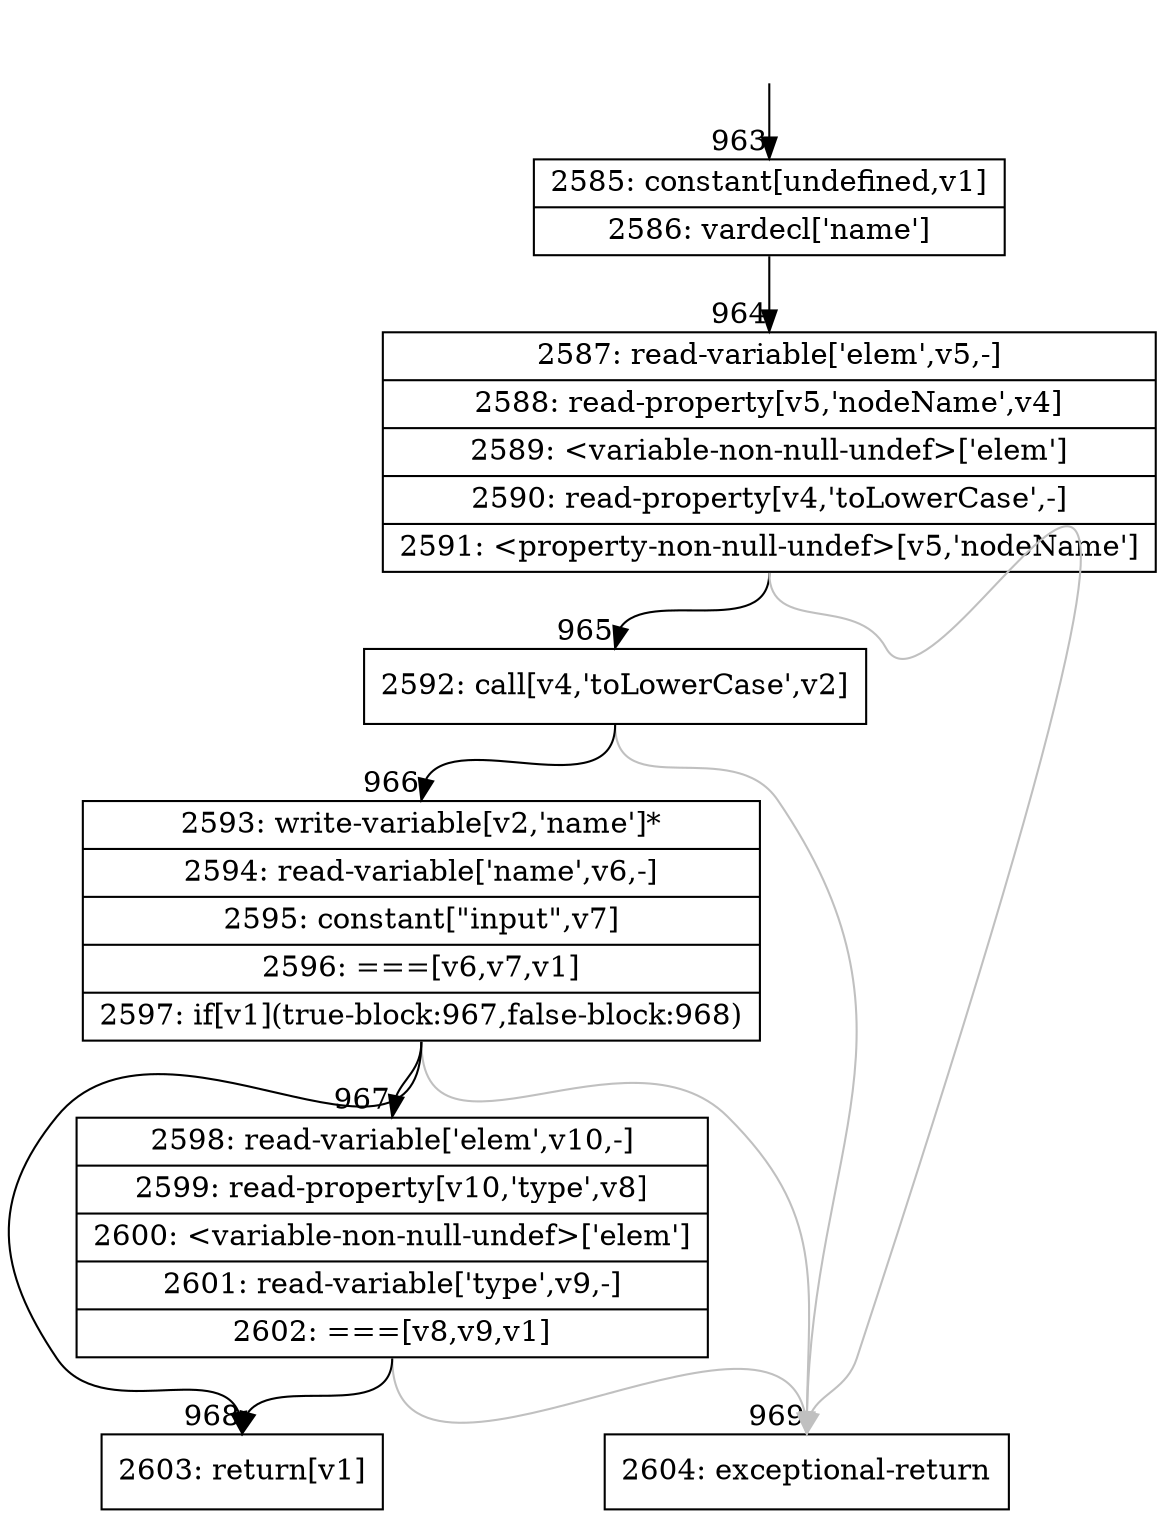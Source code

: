 digraph {
rankdir="TD"
BB_entry68[shape=none,label=""];
BB_entry68 -> BB963 [tailport=s, headport=n, headlabel="    963"]
BB963 [shape=record label="{2585: constant[undefined,v1]|2586: vardecl['name']}" ] 
BB963 -> BB964 [tailport=s, headport=n, headlabel="      964"]
BB964 [shape=record label="{2587: read-variable['elem',v5,-]|2588: read-property[v5,'nodeName',v4]|2589: \<variable-non-null-undef\>['elem']|2590: read-property[v4,'toLowerCase',-]|2591: \<property-non-null-undef\>[v5,'nodeName']}" ] 
BB964 -> BB965 [tailport=s, headport=n, headlabel="      965"]
BB964 -> BB969 [tailport=s, headport=n, color=gray, headlabel="      969"]
BB965 [shape=record label="{2592: call[v4,'toLowerCase',v2]}" ] 
BB965 -> BB966 [tailport=s, headport=n, headlabel="      966"]
BB965 -> BB969 [tailport=s, headport=n, color=gray]
BB966 [shape=record label="{2593: write-variable[v2,'name']*|2594: read-variable['name',v6,-]|2595: constant[\"input\",v7]|2596: ===[v6,v7,v1]|2597: if[v1](true-block:967,false-block:968)}" ] 
BB966 -> BB968 [tailport=s, headport=n, headlabel="      968"]
BB966 -> BB967 [tailport=s, headport=n, headlabel="      967"]
BB966 -> BB969 [tailport=s, headport=n, color=gray]
BB967 [shape=record label="{2598: read-variable['elem',v10,-]|2599: read-property[v10,'type',v8]|2600: \<variable-non-null-undef\>['elem']|2601: read-variable['type',v9,-]|2602: ===[v8,v9,v1]}" ] 
BB967 -> BB968 [tailport=s, headport=n]
BB967 -> BB969 [tailport=s, headport=n, color=gray]
BB968 [shape=record label="{2603: return[v1]}" ] 
BB969 [shape=record label="{2604: exceptional-return}" ] 
}
